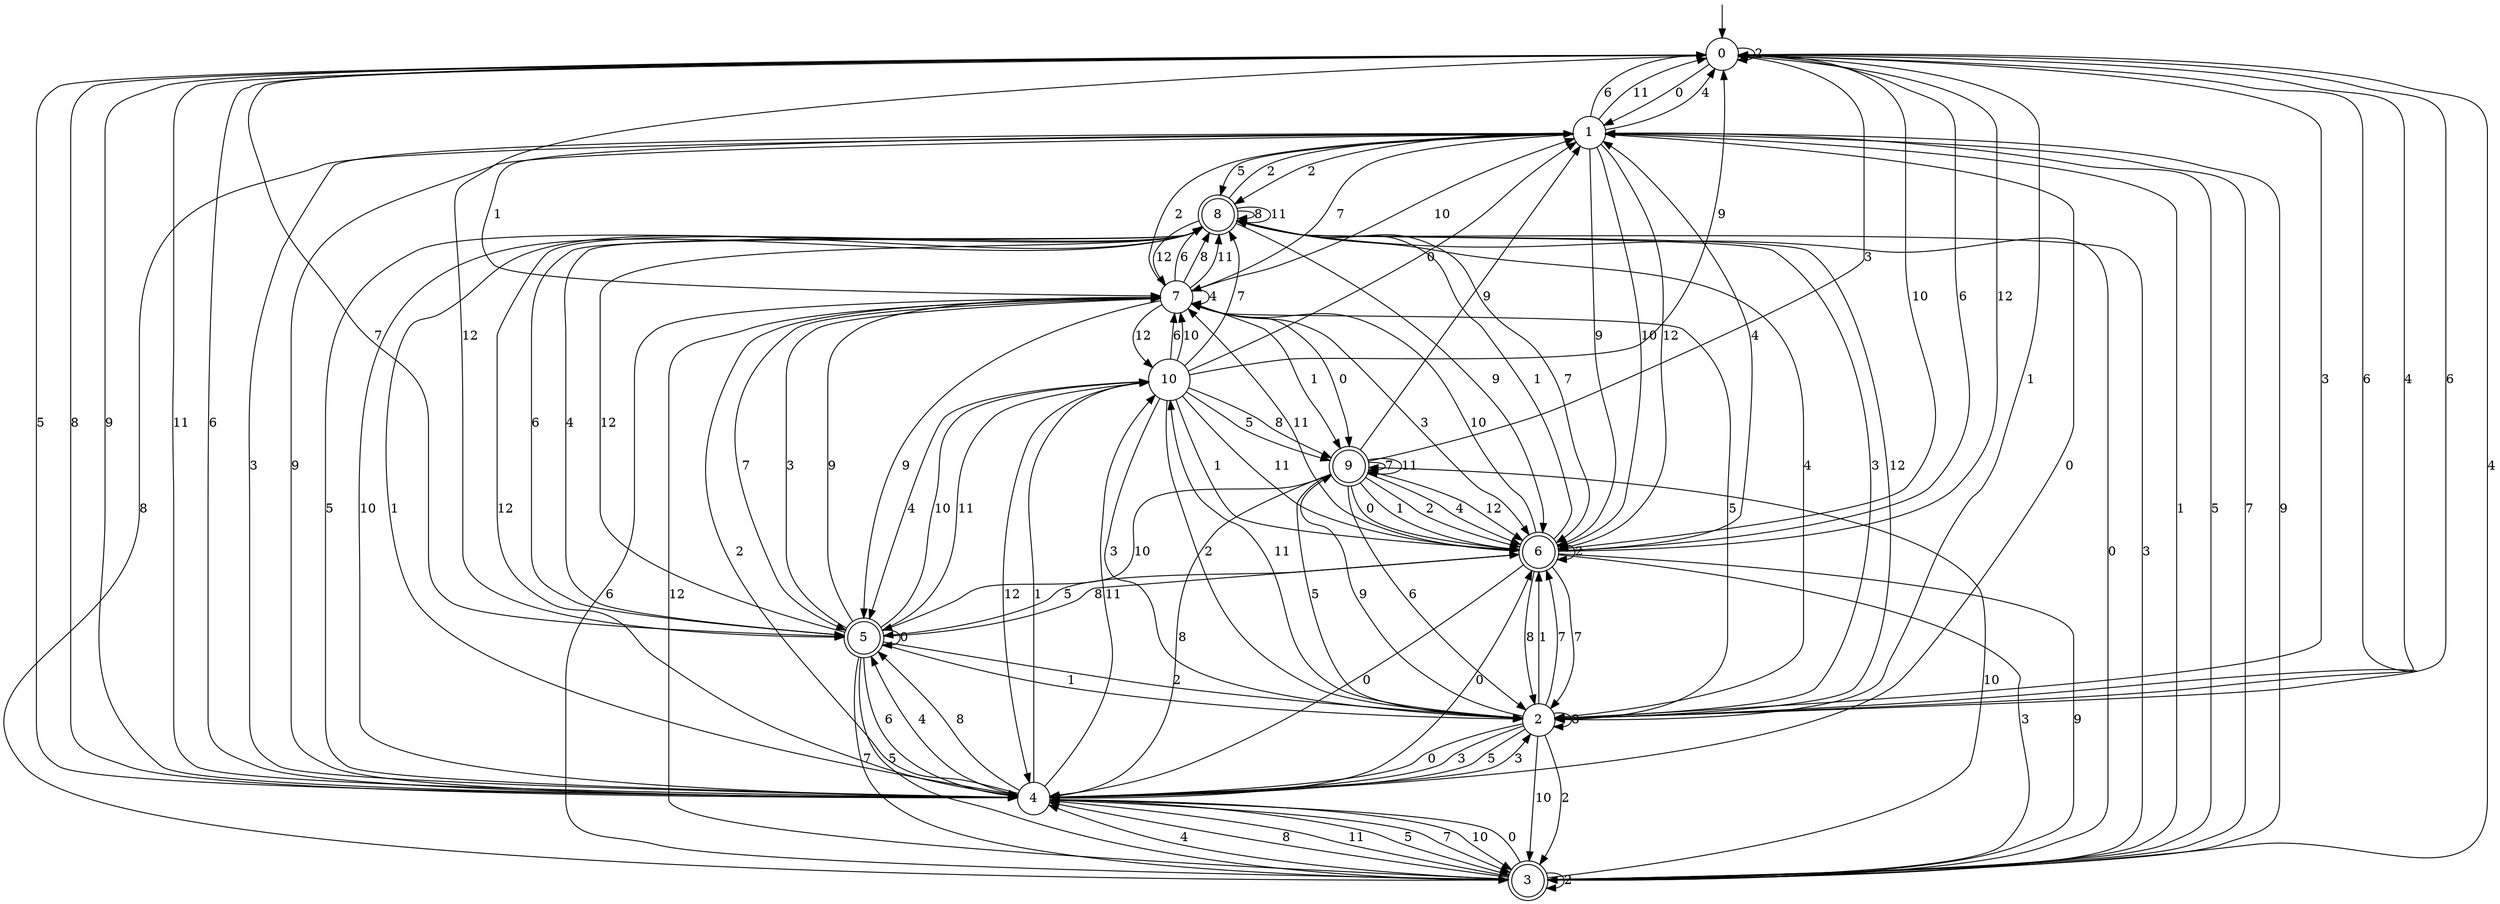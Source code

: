 digraph g {

	s0 [shape="circle" label="0"];
	s1 [shape="circle" label="1"];
	s2 [shape="circle" label="2"];
	s3 [shape="doublecircle" label="3"];
	s4 [shape="circle" label="4"];
	s5 [shape="doublecircle" label="5"];
	s6 [shape="doublecircle" label="6"];
	s7 [shape="circle" label="7"];
	s8 [shape="doublecircle" label="8"];
	s9 [shape="doublecircle" label="9"];
	s10 [shape="circle" label="10"];
	s0 -> s1 [label="0"];
	s0 -> s2 [label="1"];
	s0 -> s0 [label="2"];
	s0 -> s2 [label="3"];
	s0 -> s3 [label="4"];
	s0 -> s4 [label="5"];
	s0 -> s2 [label="6"];
	s0 -> s5 [label="7"];
	s0 -> s4 [label="8"];
	s0 -> s4 [label="9"];
	s0 -> s6 [label="10"];
	s0 -> s4 [label="11"];
	s0 -> s5 [label="12"];
	s1 -> s4 [label="0"];
	s1 -> s7 [label="1"];
	s1 -> s8 [label="2"];
	s1 -> s4 [label="3"];
	s1 -> s0 [label="4"];
	s1 -> s8 [label="5"];
	s1 -> s0 [label="6"];
	s1 -> s7 [label="7"];
	s1 -> s3 [label="8"];
	s1 -> s6 [label="9"];
	s1 -> s6 [label="10"];
	s1 -> s0 [label="11"];
	s1 -> s6 [label="12"];
	s2 -> s4 [label="0"];
	s2 -> s6 [label="1"];
	s2 -> s3 [label="2"];
	s2 -> s4 [label="3"];
	s2 -> s0 [label="4"];
	s2 -> s4 [label="5"];
	s2 -> s0 [label="6"];
	s2 -> s6 [label="7"];
	s2 -> s2 [label="8"];
	s2 -> s9 [label="9"];
	s2 -> s3 [label="10"];
	s2 -> s10 [label="11"];
	s2 -> s8 [label="12"];
	s3 -> s4 [label="0"];
	s3 -> s1 [label="1"];
	s3 -> s3 [label="2"];
	s3 -> s8 [label="3"];
	s3 -> s4 [label="4"];
	s3 -> s1 [label="5"];
	s3 -> s7 [label="6"];
	s3 -> s1 [label="7"];
	s3 -> s4 [label="8"];
	s3 -> s1 [label="9"];
	s3 -> s9 [label="10"];
	s3 -> s4 [label="11"];
	s3 -> s7 [label="12"];
	s4 -> s6 [label="0"];
	s4 -> s10 [label="1"];
	s4 -> s7 [label="2"];
	s4 -> s2 [label="3"];
	s4 -> s5 [label="4"];
	s4 -> s3 [label="5"];
	s4 -> s0 [label="6"];
	s4 -> s3 [label="7"];
	s4 -> s5 [label="8"];
	s4 -> s1 [label="9"];
	s4 -> s3 [label="10"];
	s4 -> s10 [label="11"];
	s4 -> s8 [label="12"];
	s5 -> s5 [label="0"];
	s5 -> s2 [label="1"];
	s5 -> s2 [label="2"];
	s5 -> s7 [label="3"];
	s5 -> s8 [label="4"];
	s5 -> s3 [label="5"];
	s5 -> s4 [label="6"];
	s5 -> s3 [label="7"];
	s5 -> s6 [label="8"];
	s5 -> s7 [label="9"];
	s5 -> s10 [label="10"];
	s5 -> s10 [label="11"];
	s5 -> s8 [label="12"];
	s6 -> s4 [label="0"];
	s6 -> s8 [label="1"];
	s6 -> s6 [label="2"];
	s6 -> s3 [label="3"];
	s6 -> s1 [label="4"];
	s6 -> s5 [label="5"];
	s6 -> s0 [label="6"];
	s6 -> s2 [label="7"];
	s6 -> s2 [label="8"];
	s6 -> s3 [label="9"];
	s6 -> s7 [label="10"];
	s6 -> s7 [label="11"];
	s6 -> s0 [label="12"];
	s7 -> s9 [label="0"];
	s7 -> s9 [label="1"];
	s7 -> s1 [label="2"];
	s7 -> s6 [label="3"];
	s7 -> s7 [label="4"];
	s7 -> s2 [label="5"];
	s7 -> s8 [label="6"];
	s7 -> s5 [label="7"];
	s7 -> s8 [label="8"];
	s7 -> s5 [label="9"];
	s7 -> s1 [label="10"];
	s7 -> s8 [label="11"];
	s7 -> s10 [label="12"];
	s8 -> s3 [label="0"];
	s8 -> s4 [label="1"];
	s8 -> s1 [label="2"];
	s8 -> s2 [label="3"];
	s8 -> s2 [label="4"];
	s8 -> s4 [label="5"];
	s8 -> s5 [label="6"];
	s8 -> s6 [label="7"];
	s8 -> s8 [label="8"];
	s8 -> s6 [label="9"];
	s8 -> s4 [label="10"];
	s8 -> s8 [label="11"];
	s8 -> s7 [label="12"];
	s9 -> s6 [label="0"];
	s9 -> s6 [label="1"];
	s9 -> s6 [label="2"];
	s9 -> s0 [label="3"];
	s9 -> s6 [label="4"];
	s9 -> s2 [label="5"];
	s9 -> s2 [label="6"];
	s9 -> s9 [label="7"];
	s9 -> s4 [label="8"];
	s9 -> s1 [label="9"];
	s9 -> s5 [label="10"];
	s9 -> s9 [label="11"];
	s9 -> s6 [label="12"];
	s10 -> s1 [label="0"];
	s10 -> s6 [label="1"];
	s10 -> s2 [label="2"];
	s10 -> s2 [label="3"];
	s10 -> s5 [label="4"];
	s10 -> s9 [label="5"];
	s10 -> s7 [label="6"];
	s10 -> s8 [label="7"];
	s10 -> s9 [label="8"];
	s10 -> s0 [label="9"];
	s10 -> s7 [label="10"];
	s10 -> s6 [label="11"];
	s10 -> s4 [label="12"];

__start0 [label="" shape="none" width="0" height="0"];
__start0 -> s0;

}
